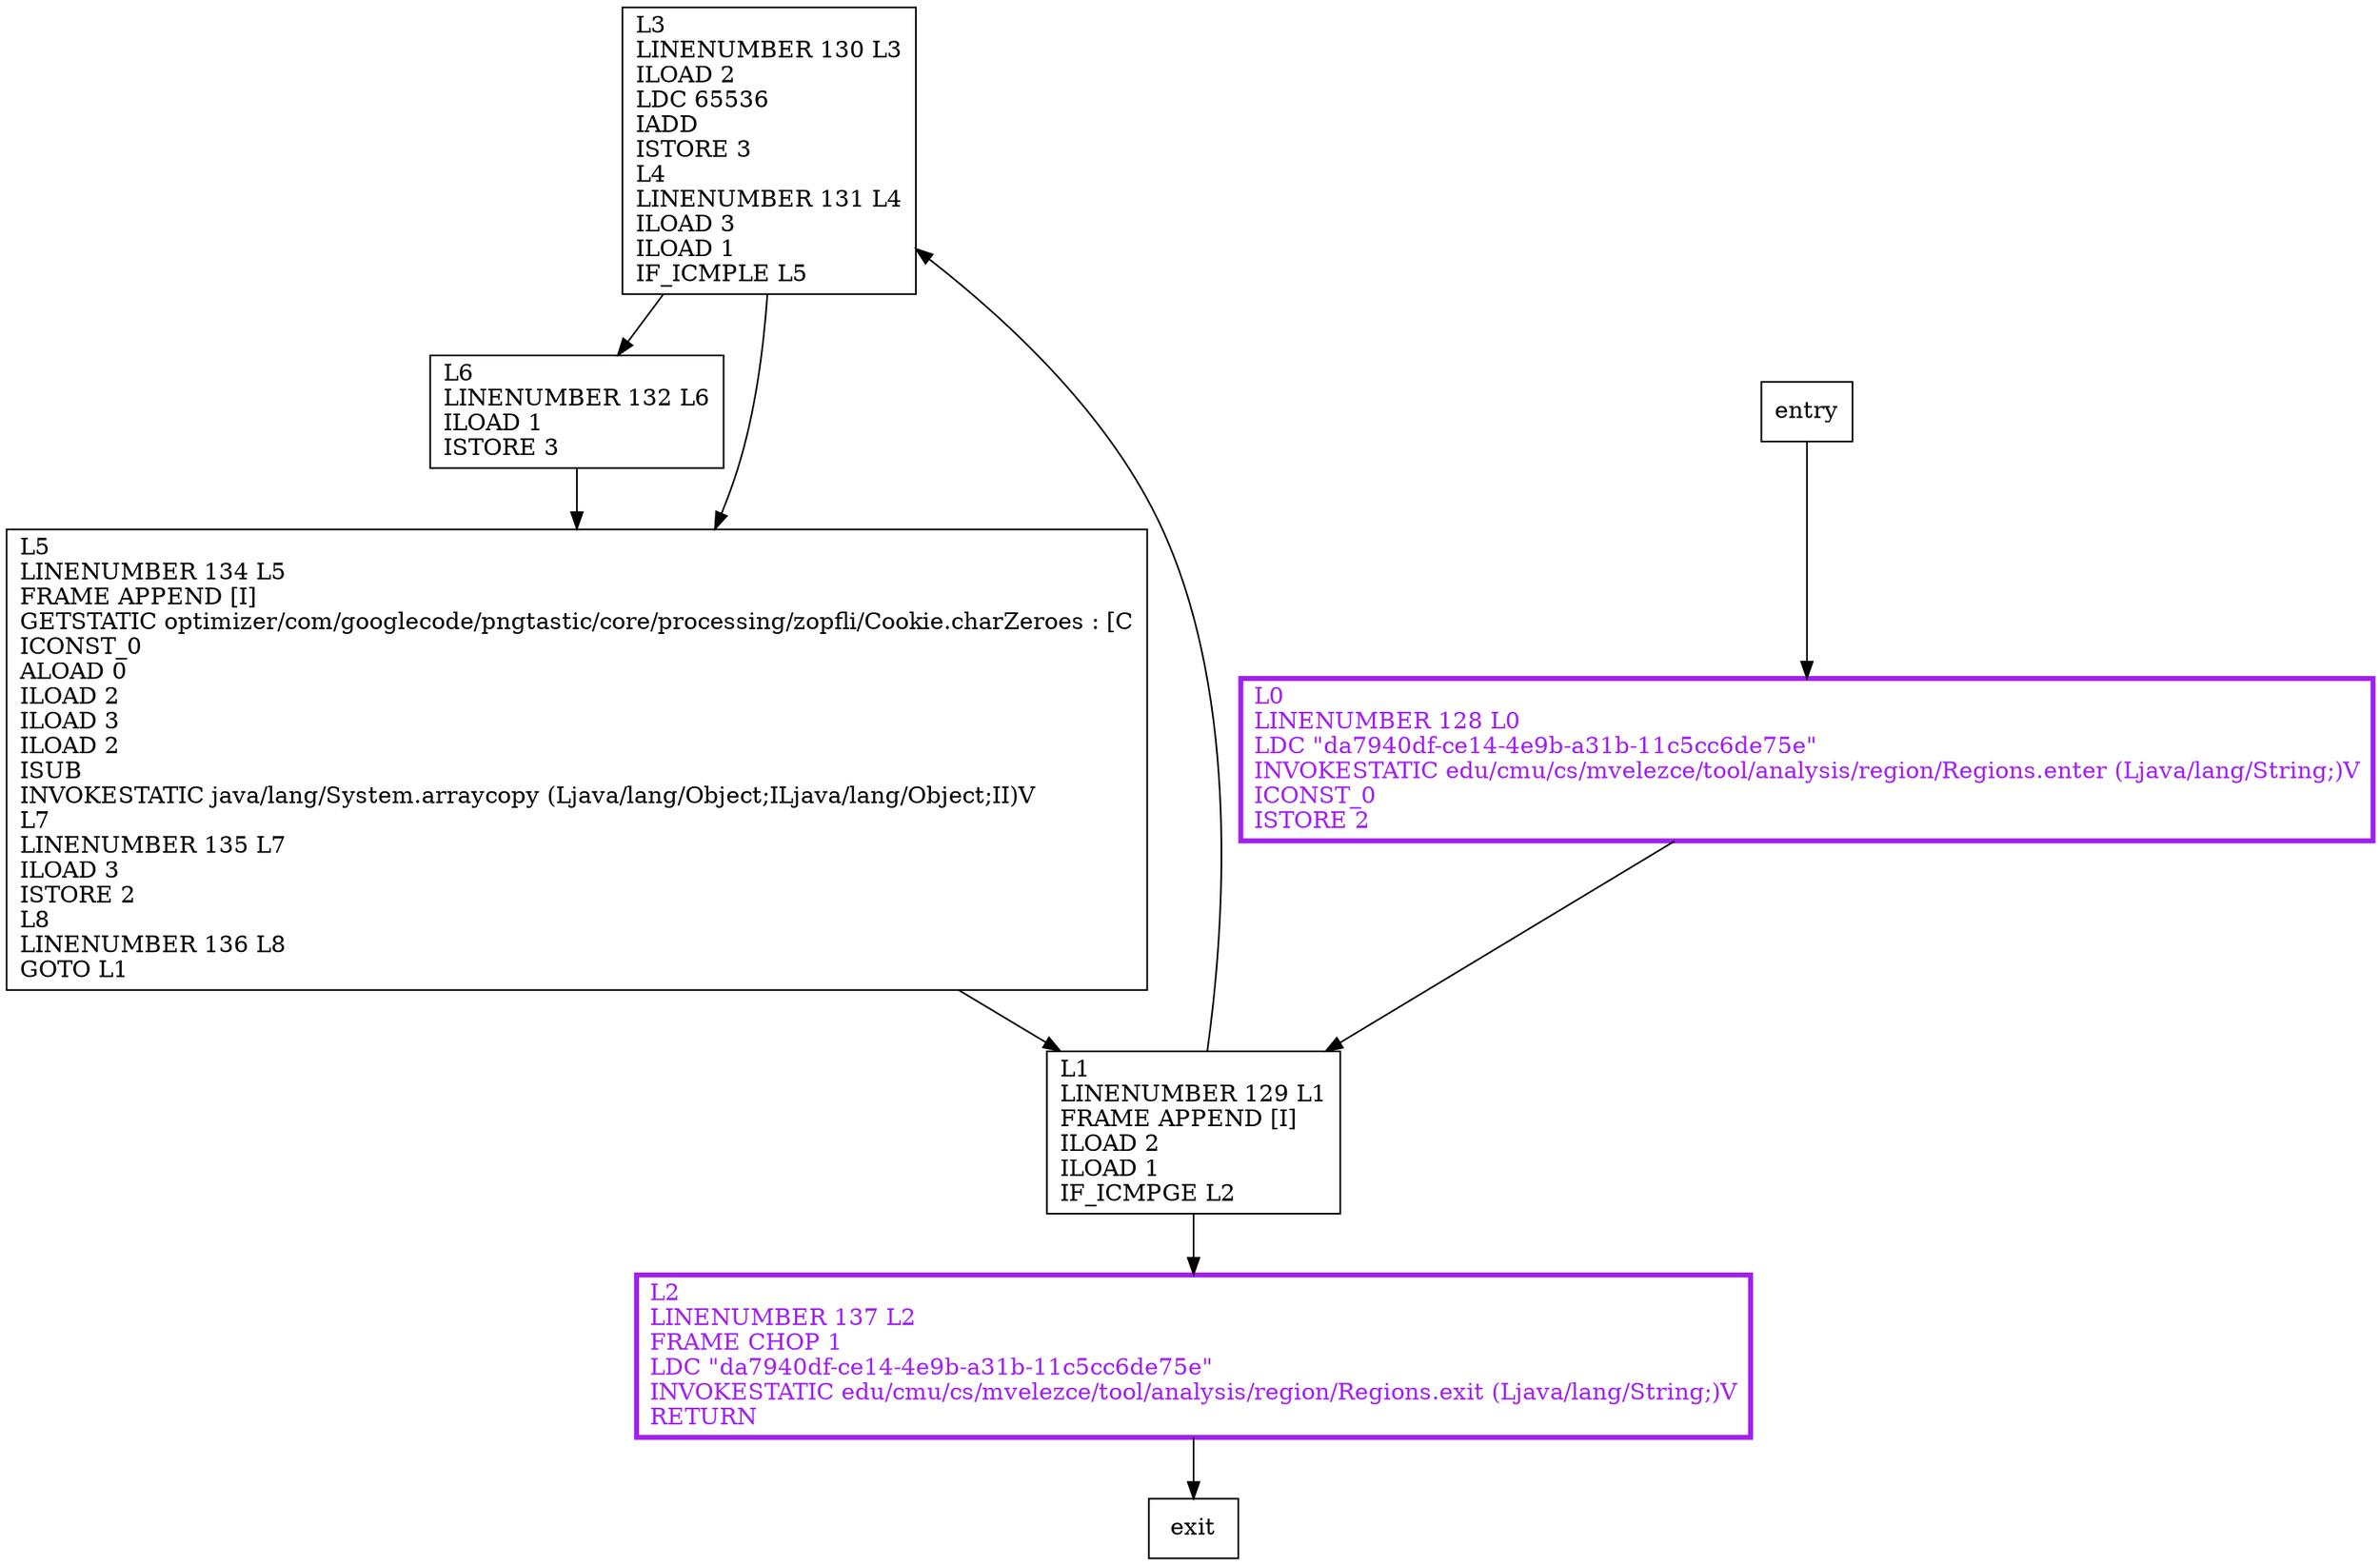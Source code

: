 digraph fill0 {
node [shape=record];
1222590577 [label="L3\lLINENUMBER 130 L3\lILOAD 2\lLDC 65536\lIADD\lISTORE 3\lL4\lLINENUMBER 131 L4\lILOAD 3\lILOAD 1\lIF_ICMPLE L5\l"];
1849610076 [label="L6\lLINENUMBER 132 L6\lILOAD 1\lISTORE 3\l"];
121113063 [label="L0\lLINENUMBER 128 L0\lLDC \"da7940df-ce14-4e9b-a31b-11c5cc6de75e\"\lINVOKESTATIC edu/cmu/cs/mvelezce/tool/analysis/region/Regions.enter (Ljava/lang/String;)V\lICONST_0\lISTORE 2\l"];
1603729058 [label="L2\lLINENUMBER 137 L2\lFRAME CHOP 1\lLDC \"da7940df-ce14-4e9b-a31b-11c5cc6de75e\"\lINVOKESTATIC edu/cmu/cs/mvelezce/tool/analysis/region/Regions.exit (Ljava/lang/String;)V\lRETURN\l"];
688819371 [label="L5\lLINENUMBER 134 L5\lFRAME APPEND [I]\lGETSTATIC optimizer/com/googlecode/pngtastic/core/processing/zopfli/Cookie.charZeroes : [C\lICONST_0\lALOAD 0\lILOAD 2\lILOAD 3\lILOAD 2\lISUB\lINVOKESTATIC java/lang/System.arraycopy (Ljava/lang/Object;ILjava/lang/Object;II)V\lL7\lLINENUMBER 135 L7\lILOAD 3\lISTORE 2\lL8\lLINENUMBER 136 L8\lGOTO L1\l"];
108333023 [label="L1\lLINENUMBER 129 L1\lFRAME APPEND [I]\lILOAD 2\lILOAD 1\lIF_ICMPGE L2\l"];
entry;
exit;
entry -> 121113063;
1222590577 -> 1849610076;
1222590577 -> 688819371;
1849610076 -> 688819371;
121113063 -> 108333023;
1603729058 -> exit;
688819371 -> 108333023;
108333023 -> 1222590577;
108333023 -> 1603729058;
121113063[fontcolor="purple", penwidth=3, color="purple"];
1603729058[fontcolor="purple", penwidth=3, color="purple"];
}

